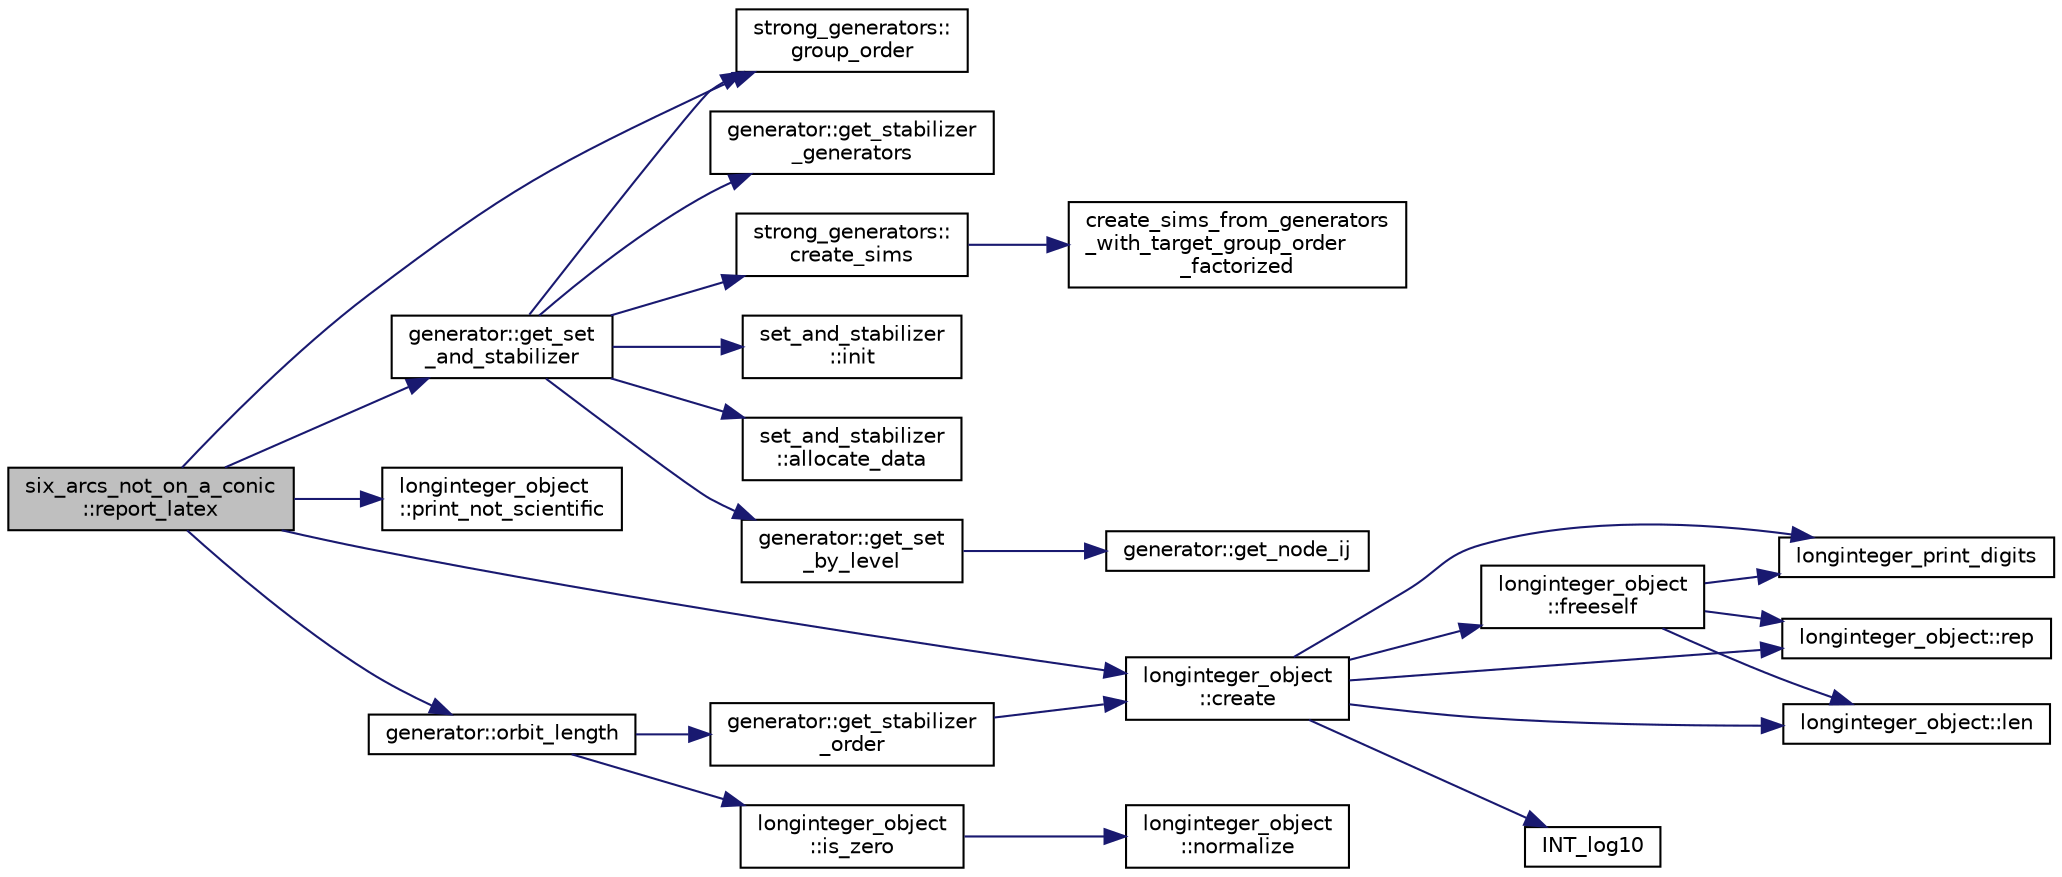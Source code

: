 digraph "six_arcs_not_on_a_conic::report_latex"
{
  edge [fontname="Helvetica",fontsize="10",labelfontname="Helvetica",labelfontsize="10"];
  node [fontname="Helvetica",fontsize="10",shape=record];
  rankdir="LR";
  Node1082 [label="six_arcs_not_on_a_conic\l::report_latex",height=0.2,width=0.4,color="black", fillcolor="grey75", style="filled", fontcolor="black"];
  Node1082 -> Node1083 [color="midnightblue",fontsize="10",style="solid",fontname="Helvetica"];
  Node1083 [label="strong_generators::\lgroup_order",height=0.2,width=0.4,color="black", fillcolor="white", style="filled",URL="$dc/d09/classstrong__generators.html#a91f453c2bfd6502b96f4b4eed16beb20"];
  Node1082 -> Node1084 [color="midnightblue",fontsize="10",style="solid",fontname="Helvetica"];
  Node1084 [label="longinteger_object\l::print_not_scientific",height=0.2,width=0.4,color="black", fillcolor="white", style="filled",URL="$dd/d7e/classlonginteger__object.html#ab80ea5c103cf97de662da3f1c79b2dd4"];
  Node1082 -> Node1085 [color="midnightblue",fontsize="10",style="solid",fontname="Helvetica"];
  Node1085 [label="longinteger_object\l::create",height=0.2,width=0.4,color="black", fillcolor="white", style="filled",URL="$dd/d7e/classlonginteger__object.html#a95d2eebc60849c3963a49298b1f498c2"];
  Node1085 -> Node1086 [color="midnightblue",fontsize="10",style="solid",fontname="Helvetica"];
  Node1086 [label="longinteger_object\l::freeself",height=0.2,width=0.4,color="black", fillcolor="white", style="filled",URL="$dd/d7e/classlonginteger__object.html#a06450f8c4795d81da6d680830ef958a1"];
  Node1086 -> Node1087 [color="midnightblue",fontsize="10",style="solid",fontname="Helvetica"];
  Node1087 [label="longinteger_print_digits",height=0.2,width=0.4,color="black", fillcolor="white", style="filled",URL="$de/dc5/algebra__and__number__theory_8h.html#ac2bac7b12f5b6440b8dad275cd7a157d"];
  Node1086 -> Node1088 [color="midnightblue",fontsize="10",style="solid",fontname="Helvetica"];
  Node1088 [label="longinteger_object::rep",height=0.2,width=0.4,color="black", fillcolor="white", style="filled",URL="$dd/d7e/classlonginteger__object.html#a3ecaf12738cc721d281c416503f241e2"];
  Node1086 -> Node1089 [color="midnightblue",fontsize="10",style="solid",fontname="Helvetica"];
  Node1089 [label="longinteger_object::len",height=0.2,width=0.4,color="black", fillcolor="white", style="filled",URL="$dd/d7e/classlonginteger__object.html#a0bfeae35be8a6fd44ed7f76413596ab1"];
  Node1085 -> Node1090 [color="midnightblue",fontsize="10",style="solid",fontname="Helvetica"];
  Node1090 [label="INT_log10",height=0.2,width=0.4,color="black", fillcolor="white", style="filled",URL="$de/dc5/algebra__and__number__theory_8h.html#a98bc0a6c562370a355165d2538dac250"];
  Node1085 -> Node1087 [color="midnightblue",fontsize="10",style="solid",fontname="Helvetica"];
  Node1085 -> Node1088 [color="midnightblue",fontsize="10",style="solid",fontname="Helvetica"];
  Node1085 -> Node1089 [color="midnightblue",fontsize="10",style="solid",fontname="Helvetica"];
  Node1082 -> Node1091 [color="midnightblue",fontsize="10",style="solid",fontname="Helvetica"];
  Node1091 [label="generator::get_set\l_and_stabilizer",height=0.2,width=0.4,color="black", fillcolor="white", style="filled",URL="$d7/d73/classgenerator.html#a23116270f27facfd48e4190a84e0ef20"];
  Node1091 -> Node1092 [color="midnightblue",fontsize="10",style="solid",fontname="Helvetica"];
  Node1092 [label="set_and_stabilizer\l::init",height=0.2,width=0.4,color="black", fillcolor="white", style="filled",URL="$de/df6/classset__and__stabilizer.html#a9824acdea41591e8086e76aa8b2e4b53"];
  Node1091 -> Node1093 [color="midnightblue",fontsize="10",style="solid",fontname="Helvetica"];
  Node1093 [label="set_and_stabilizer\l::allocate_data",height=0.2,width=0.4,color="black", fillcolor="white", style="filled",URL="$de/df6/classset__and__stabilizer.html#ad5d7e012c6bc6fc25f491fe680aa32fa"];
  Node1091 -> Node1094 [color="midnightblue",fontsize="10",style="solid",fontname="Helvetica"];
  Node1094 [label="generator::get_set\l_by_level",height=0.2,width=0.4,color="black", fillcolor="white", style="filled",URL="$d7/d73/classgenerator.html#a3012a80d862b42c848b84584389c8594"];
  Node1094 -> Node1095 [color="midnightblue",fontsize="10",style="solid",fontname="Helvetica"];
  Node1095 [label="generator::get_node_ij",height=0.2,width=0.4,color="black", fillcolor="white", style="filled",URL="$d7/d73/classgenerator.html#a8cea5411b42336694738530732ede540"];
  Node1091 -> Node1096 [color="midnightblue",fontsize="10",style="solid",fontname="Helvetica"];
  Node1096 [label="generator::get_stabilizer\l_generators",height=0.2,width=0.4,color="black", fillcolor="white", style="filled",URL="$d7/d73/classgenerator.html#a744da633f741e1aa27701fe9d203d564"];
  Node1091 -> Node1083 [color="midnightblue",fontsize="10",style="solid",fontname="Helvetica"];
  Node1091 -> Node1097 [color="midnightblue",fontsize="10",style="solid",fontname="Helvetica"];
  Node1097 [label="strong_generators::\lcreate_sims",height=0.2,width=0.4,color="black", fillcolor="white", style="filled",URL="$dc/d09/classstrong__generators.html#afca700d50772a39eeb74239355ae67e1"];
  Node1097 -> Node1098 [color="midnightblue",fontsize="10",style="solid",fontname="Helvetica"];
  Node1098 [label="create_sims_from_generators\l_with_target_group_order\l_factorized",height=0.2,width=0.4,color="black", fillcolor="white", style="filled",URL="$d2/d3a/group__theory_8h.html#a40f2df36e351d6e63bd2bb196cc5b430"];
  Node1082 -> Node1099 [color="midnightblue",fontsize="10",style="solid",fontname="Helvetica"];
  Node1099 [label="generator::orbit_length",height=0.2,width=0.4,color="black", fillcolor="white", style="filled",URL="$d7/d73/classgenerator.html#a38a102d644c03c18ad901f1a815a7f6c"];
  Node1099 -> Node1100 [color="midnightblue",fontsize="10",style="solid",fontname="Helvetica"];
  Node1100 [label="generator::get_stabilizer\l_order",height=0.2,width=0.4,color="black", fillcolor="white", style="filled",URL="$d7/d73/classgenerator.html#a2a03fc974c76e47e999f3abc99e6b81d"];
  Node1100 -> Node1085 [color="midnightblue",fontsize="10",style="solid",fontname="Helvetica"];
  Node1099 -> Node1101 [color="midnightblue",fontsize="10",style="solid",fontname="Helvetica"];
  Node1101 [label="longinteger_object\l::is_zero",height=0.2,width=0.4,color="black", fillcolor="white", style="filled",URL="$dd/d7e/classlonginteger__object.html#a0946732d08e5180a00480f4c40667101"];
  Node1101 -> Node1102 [color="midnightblue",fontsize="10",style="solid",fontname="Helvetica"];
  Node1102 [label="longinteger_object\l::normalize",height=0.2,width=0.4,color="black", fillcolor="white", style="filled",URL="$dd/d7e/classlonginteger__object.html#ae27040d862a5624e98fc9582daa889ee"];
}
